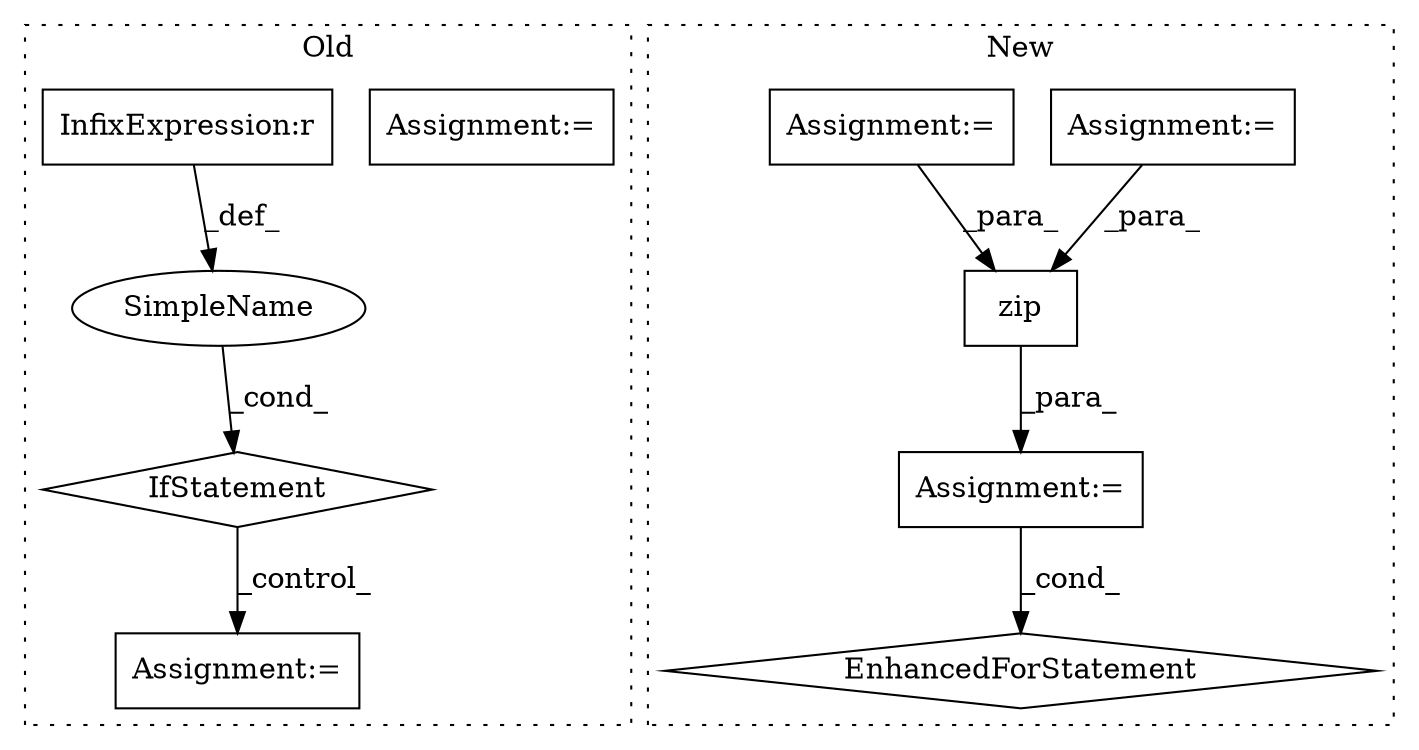 digraph G {
subgraph cluster0 {
1 [label="IfStatement" a="25" s="592,670" l="4,2" shape="diamond"];
7 [label="Assignment:=" a="7" s="703" l="1" shape="box"];
8 [label="SimpleName" a="42" s="" l="" shape="ellipse"];
9 [label="Assignment:=" a="7" s="917" l="1" shape="box"];
10 [label="InfixExpression:r" a="27" s="622" l="4" shape="box"];
label = "Old";
style="dotted";
}
subgraph cluster1 {
2 [label="zip" a="32" s="720,766" l="4,1" shape="box"];
3 [label="Assignment:=" a="7" s="621,780" l="67,2" shape="box"];
4 [label="Assignment:=" a="7" s="526" l="1" shape="box"];
5 [label="EnhancedForStatement" a="70" s="621,780" l="67,2" shape="diamond"];
6 [label="Assignment:=" a="7" s="499" l="1" shape="box"];
label = "New";
style="dotted";
}
1 -> 7 [label="_control_"];
2 -> 3 [label="_para_"];
3 -> 5 [label="_cond_"];
4 -> 2 [label="_para_"];
6 -> 2 [label="_para_"];
8 -> 1 [label="_cond_"];
10 -> 8 [label="_def_"];
}